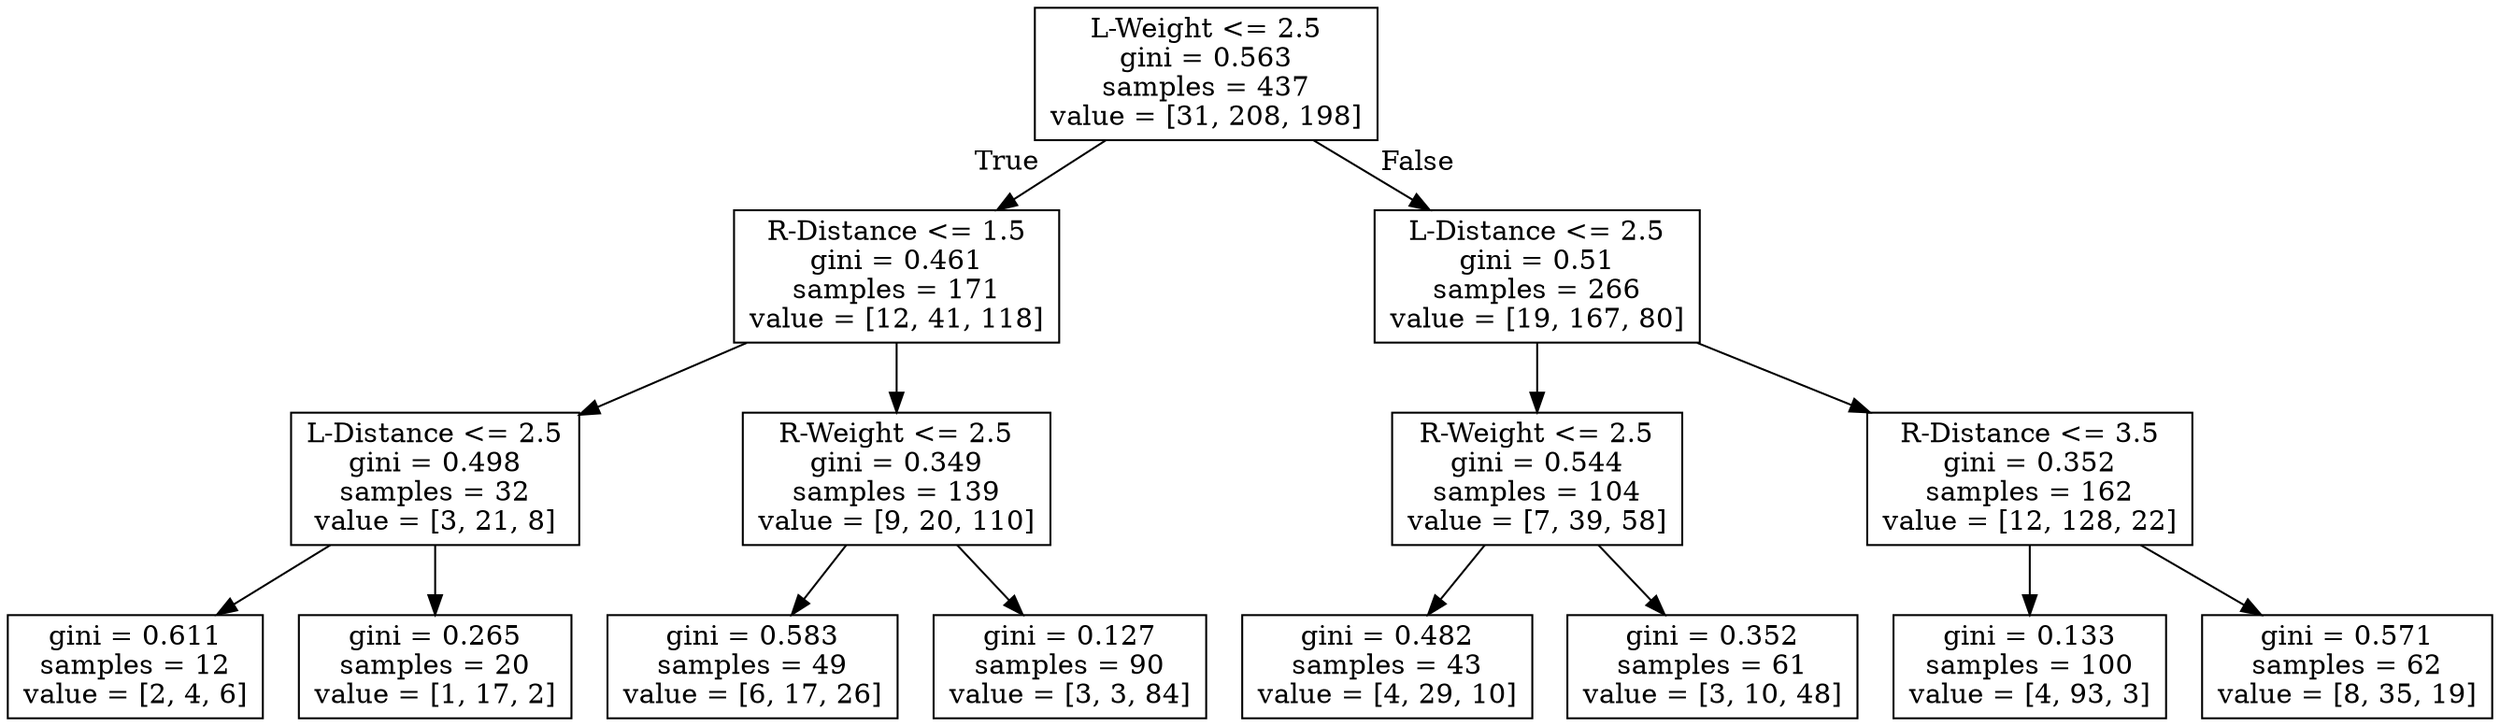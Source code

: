 digraph Tree {
node [shape=box] ;
0 [label="L-Weight <= 2.5\ngini = 0.563\nsamples = 437\nvalue = [31, 208, 198]"] ;
1 [label="R-Distance <= 1.5\ngini = 0.461\nsamples = 171\nvalue = [12, 41, 118]"] ;
0 -> 1 [labeldistance=2.5, labelangle=45, headlabel="True"] ;
2 [label="L-Distance <= 2.5\ngini = 0.498\nsamples = 32\nvalue = [3, 21, 8]"] ;
1 -> 2 ;
3 [label="gini = 0.611\nsamples = 12\nvalue = [2, 4, 6]"] ;
2 -> 3 ;
4 [label="gini = 0.265\nsamples = 20\nvalue = [1, 17, 2]"] ;
2 -> 4 ;
5 [label="R-Weight <= 2.5\ngini = 0.349\nsamples = 139\nvalue = [9, 20, 110]"] ;
1 -> 5 ;
6 [label="gini = 0.583\nsamples = 49\nvalue = [6, 17, 26]"] ;
5 -> 6 ;
7 [label="gini = 0.127\nsamples = 90\nvalue = [3, 3, 84]"] ;
5 -> 7 ;
8 [label="L-Distance <= 2.5\ngini = 0.51\nsamples = 266\nvalue = [19, 167, 80]"] ;
0 -> 8 [labeldistance=2.5, labelangle=-45, headlabel="False"] ;
9 [label="R-Weight <= 2.5\ngini = 0.544\nsamples = 104\nvalue = [7, 39, 58]"] ;
8 -> 9 ;
10 [label="gini = 0.482\nsamples = 43\nvalue = [4, 29, 10]"] ;
9 -> 10 ;
11 [label="gini = 0.352\nsamples = 61\nvalue = [3, 10, 48]"] ;
9 -> 11 ;
12 [label="R-Distance <= 3.5\ngini = 0.352\nsamples = 162\nvalue = [12, 128, 22]"] ;
8 -> 12 ;
13 [label="gini = 0.133\nsamples = 100\nvalue = [4, 93, 3]"] ;
12 -> 13 ;
14 [label="gini = 0.571\nsamples = 62\nvalue = [8, 35, 19]"] ;
12 -> 14 ;
}